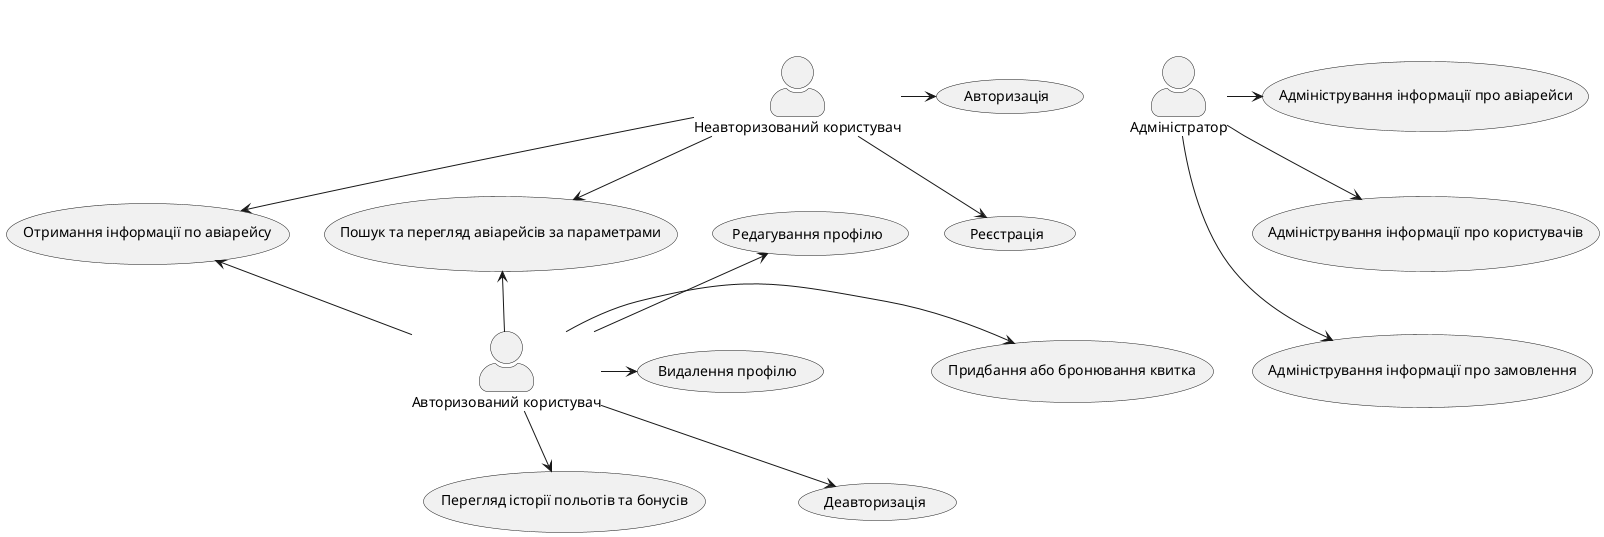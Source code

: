 @startuml
skinparam actorStyle awesome

' Declaring elements 
:Неавторизований користувач: as non_auth_user 
:Авторизований користувач: as auth_user
:Адміністратор: as admin

usecase (Пошук та перегляд авіарейсів за параметрами) as u1
usecase (Отримання інформації по авіарейсу) as u2
usecase (Реєстрація) as nu1
usecase (Авторизація) as nu2
usecase (Придбання або бронювання квитка) as au1
usecase (Деавторизація) as au2
usecase (Редагування профілю) as au3
usecase (Видалення профілю) as au4
usecase (Перегляд історії польотів та бонусів) as au5
usecase (Адміністрування інформації про авіарейси) as a1
usecase (Адміністрування інформації про користувачів) as a2
usecase (Адміністрування інформації про замовлення) as a3

' Resolving some elements` placing issues
non_auth_user -[hidden]> admin

nu2 -[hidden]down- nu1

au1 -[hidden]down- au2
au2 -[hidden]down- au3
au3 -[hidden]down- au4
au4 -[hidden]down- au5

a1 -[hidden]down- a2
a2 -[hidden]down- a3
admin -[hidden]down- au1

' Connecting elements
auth_user -up-> u1
auth_user -up-> u2
auth_user -left-> au5
auth_user -right-> au4
auth_user -up-> au3
auth_user -right-> au1
auth_user -right-> au2
non_auth_user -right-> nu1
non_auth_user -right-> nu2
non_auth_user -down-> u1
non_auth_user -down-> u2
admin -right-> a1
admin -right-> a2
admin -right-> a3
@enduml